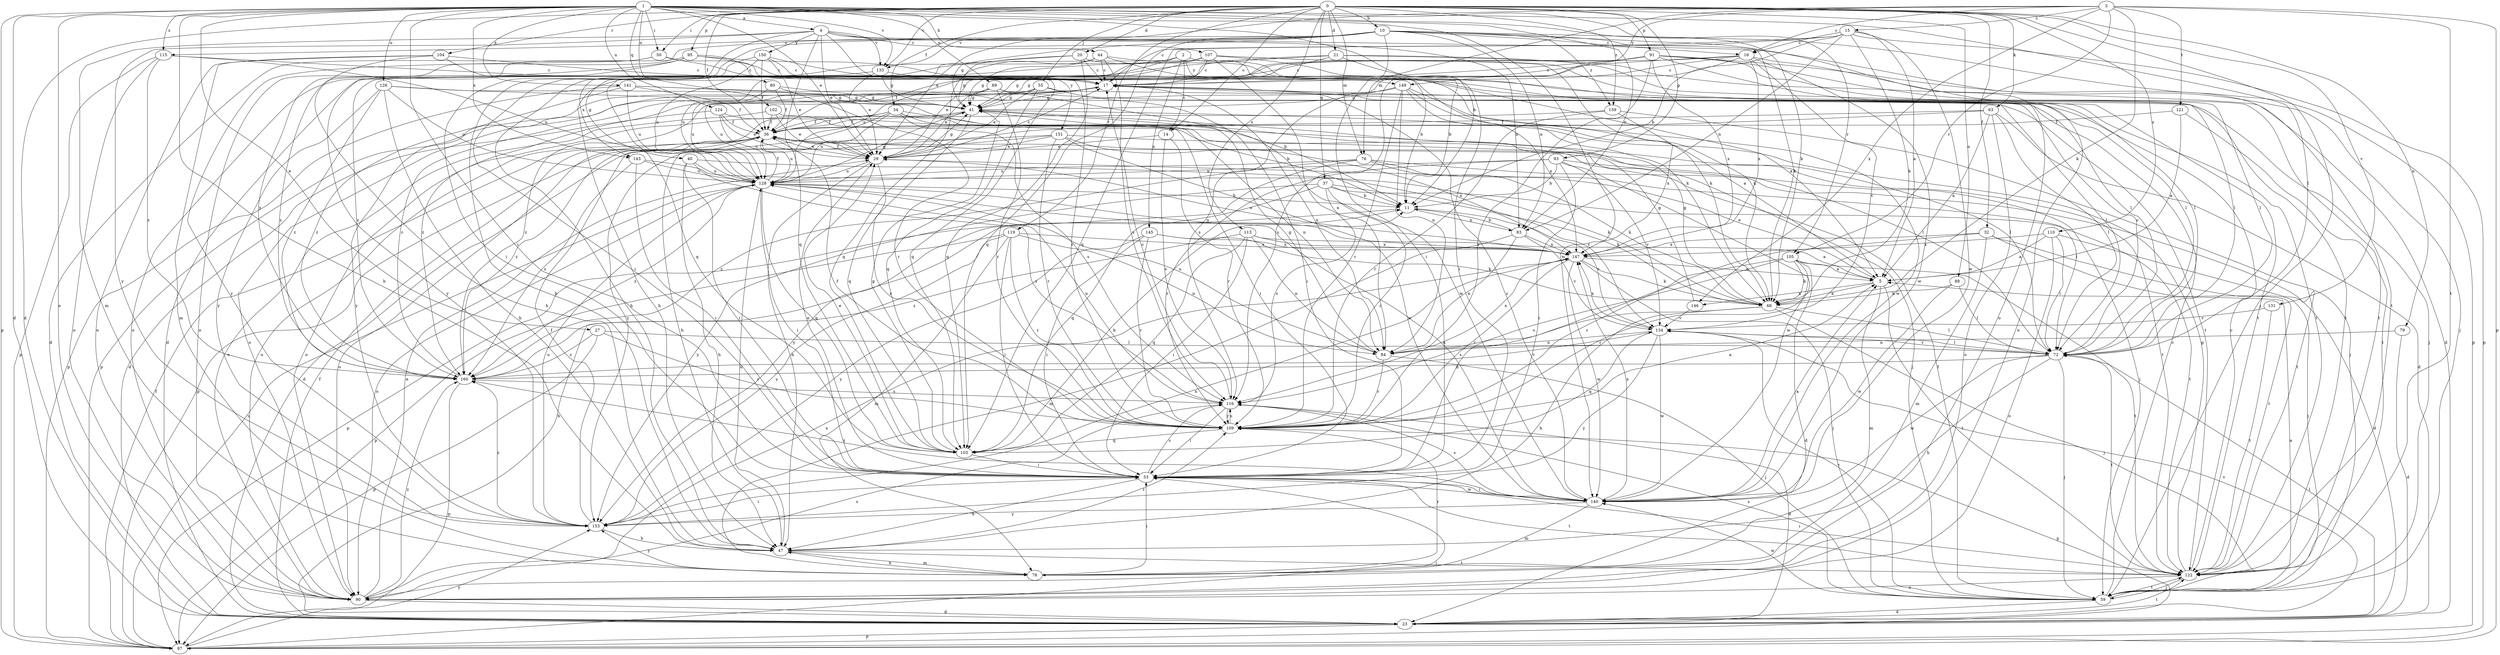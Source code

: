 strict digraph  {
0;
1;
2;
3;
4;
5;
10;
11;
14;
15;
16;
17;
20;
21;
23;
27;
29;
32;
34;
36;
37;
40;
41;
44;
47;
50;
53;
55;
59;
63;
66;
72;
76;
78;
79;
80;
83;
84;
88;
89;
90;
91;
93;
95;
97;
102;
103;
104;
105;
107;
109;
110;
113;
115;
116;
119;
121;
122;
124;
126;
128;
131;
133;
134;
140;
141;
143;
145;
146;
147;
149;
150;
151;
153;
159;
160;
0 -> 10  [label=b];
0 -> 14  [label=c];
0 -> 20  [label=d];
0 -> 21  [label=d];
0 -> 23  [label=d];
0 -> 32  [label=f];
0 -> 34  [label=f];
0 -> 36  [label=f];
0 -> 37  [label=g];
0 -> 50  [label=i];
0 -> 55  [label=j];
0 -> 59  [label=j];
0 -> 63  [label=k];
0 -> 76  [label=m];
0 -> 79  [label=n];
0 -> 88  [label=o];
0 -> 91  [label=p];
0 -> 93  [label=p];
0 -> 95  [label=p];
0 -> 104  [label=r];
0 -> 110  [label=s];
0 -> 113  [label=s];
0 -> 119  [label=t];
0 -> 131  [label=v];
0 -> 133  [label=v];
0 -> 159  [label=z];
1 -> 4  [label=a];
1 -> 11  [label=b];
1 -> 23  [label=d];
1 -> 27  [label=e];
1 -> 29  [label=e];
1 -> 44  [label=h];
1 -> 47  [label=h];
1 -> 50  [label=i];
1 -> 53  [label=i];
1 -> 66  [label=k];
1 -> 72  [label=l];
1 -> 80  [label=n];
1 -> 83  [label=n];
1 -> 89  [label=o];
1 -> 90  [label=o];
1 -> 97  [label=p];
1 -> 102  [label=q];
1 -> 105  [label=r];
1 -> 115  [label=s];
1 -> 124  [label=u];
1 -> 126  [label=u];
1 -> 133  [label=v];
1 -> 140  [label=w];
1 -> 141  [label=x];
1 -> 143  [label=x];
2 -> 11  [label=b];
2 -> 14  [label=c];
2 -> 40  [label=g];
2 -> 41  [label=g];
2 -> 143  [label=x];
2 -> 145  [label=x];
2 -> 149  [label=y];
3 -> 15  [label=c];
3 -> 16  [label=c];
3 -> 29  [label=e];
3 -> 66  [label=k];
3 -> 76  [label=m];
3 -> 97  [label=p];
3 -> 105  [label=r];
3 -> 121  [label=t];
3 -> 122  [label=t];
3 -> 146  [label=x];
3 -> 149  [label=y];
4 -> 29  [label=e];
4 -> 53  [label=i];
4 -> 78  [label=m];
4 -> 83  [label=n];
4 -> 103  [label=q];
4 -> 107  [label=r];
4 -> 122  [label=t];
4 -> 133  [label=v];
4 -> 150  [label=y];
4 -> 151  [label=y];
4 -> 153  [label=y];
5 -> 29  [label=e];
5 -> 66  [label=k];
5 -> 78  [label=m];
5 -> 122  [label=t];
5 -> 146  [label=x];
10 -> 16  [label=c];
10 -> 41  [label=g];
10 -> 47  [label=h];
10 -> 53  [label=i];
10 -> 66  [label=k];
10 -> 83  [label=n];
10 -> 90  [label=o];
10 -> 97  [label=p];
10 -> 103  [label=q];
10 -> 115  [label=s];
10 -> 133  [label=v];
10 -> 159  [label=z];
10 -> 160  [label=z];
11 -> 83  [label=n];
11 -> 97  [label=p];
11 -> 134  [label=v];
14 -> 29  [label=e];
14 -> 109  [label=r];
14 -> 116  [label=s];
15 -> 5  [label=a];
15 -> 11  [label=b];
15 -> 16  [label=c];
15 -> 17  [label=c];
15 -> 66  [label=k];
15 -> 83  [label=n];
15 -> 97  [label=p];
15 -> 103  [label=q];
15 -> 140  [label=w];
16 -> 17  [label=c];
16 -> 29  [label=e];
16 -> 47  [label=h];
16 -> 72  [label=l];
16 -> 116  [label=s];
16 -> 134  [label=v];
16 -> 140  [label=w];
16 -> 147  [label=x];
17 -> 41  [label=g];
17 -> 84  [label=n];
17 -> 97  [label=p];
17 -> 128  [label=u];
17 -> 160  [label=z];
20 -> 5  [label=a];
20 -> 17  [label=c];
20 -> 41  [label=g];
20 -> 103  [label=q];
20 -> 160  [label=z];
21 -> 17  [label=c];
21 -> 23  [label=d];
21 -> 47  [label=h];
21 -> 53  [label=i];
21 -> 122  [label=t];
21 -> 128  [label=u];
23 -> 11  [label=b];
23 -> 36  [label=f];
23 -> 72  [label=l];
23 -> 97  [label=p];
23 -> 122  [label=t];
23 -> 134  [label=v];
27 -> 72  [label=l];
27 -> 97  [label=p];
27 -> 109  [label=r];
27 -> 160  [label=z];
29 -> 17  [label=c];
29 -> 36  [label=f];
29 -> 41  [label=g];
29 -> 47  [label=h];
29 -> 109  [label=r];
29 -> 128  [label=u];
32 -> 59  [label=j];
32 -> 78  [label=m];
32 -> 109  [label=r];
32 -> 122  [label=t];
32 -> 147  [label=x];
34 -> 36  [label=f];
34 -> 47  [label=h];
34 -> 53  [label=i];
34 -> 72  [label=l];
34 -> 84  [label=n];
34 -> 90  [label=o];
34 -> 116  [label=s];
34 -> 128  [label=u];
36 -> 29  [label=e];
36 -> 90  [label=o];
36 -> 122  [label=t];
36 -> 128  [label=u];
36 -> 160  [label=z];
37 -> 11  [label=b];
37 -> 66  [label=k];
37 -> 103  [label=q];
37 -> 109  [label=r];
37 -> 116  [label=s];
37 -> 122  [label=t];
37 -> 153  [label=y];
40 -> 47  [label=h];
40 -> 53  [label=i];
40 -> 116  [label=s];
40 -> 128  [label=u];
40 -> 134  [label=v];
41 -> 36  [label=f];
41 -> 90  [label=o];
41 -> 103  [label=q];
44 -> 17  [label=c];
44 -> 41  [label=g];
44 -> 66  [label=k];
44 -> 72  [label=l];
44 -> 103  [label=q];
44 -> 116  [label=s];
47 -> 78  [label=m];
47 -> 109  [label=r];
47 -> 122  [label=t];
47 -> 128  [label=u];
50 -> 17  [label=c];
50 -> 23  [label=d];
50 -> 66  [label=k];
50 -> 153  [label=y];
53 -> 29  [label=e];
53 -> 47  [label=h];
53 -> 116  [label=s];
53 -> 122  [label=t];
53 -> 140  [label=w];
55 -> 29  [label=e];
55 -> 41  [label=g];
55 -> 53  [label=i];
55 -> 59  [label=j];
55 -> 90  [label=o];
55 -> 103  [label=q];
59 -> 5  [label=a];
59 -> 17  [label=c];
59 -> 23  [label=d];
59 -> 36  [label=f];
59 -> 116  [label=s];
59 -> 122  [label=t];
59 -> 134  [label=v];
59 -> 140  [label=w];
63 -> 5  [label=a];
63 -> 23  [label=d];
63 -> 36  [label=f];
63 -> 72  [label=l];
63 -> 90  [label=o];
63 -> 153  [label=y];
66 -> 41  [label=g];
66 -> 47  [label=h];
66 -> 59  [label=j];
66 -> 72  [label=l];
66 -> 116  [label=s];
72 -> 17  [label=c];
72 -> 47  [label=h];
72 -> 59  [label=j];
72 -> 122  [label=t];
72 -> 134  [label=v];
72 -> 140  [label=w];
72 -> 160  [label=z];
76 -> 66  [label=k];
76 -> 72  [label=l];
76 -> 122  [label=t];
76 -> 128  [label=u];
76 -> 153  [label=y];
76 -> 160  [label=z];
78 -> 47  [label=h];
78 -> 53  [label=i];
78 -> 109  [label=r];
78 -> 153  [label=y];
79 -> 23  [label=d];
79 -> 84  [label=n];
80 -> 36  [label=f];
80 -> 41  [label=g];
80 -> 109  [label=r];
80 -> 128  [label=u];
83 -> 11  [label=b];
83 -> 78  [label=m];
83 -> 84  [label=n];
83 -> 134  [label=v];
83 -> 147  [label=x];
84 -> 41  [label=g];
84 -> 59  [label=j];
84 -> 109  [label=r];
84 -> 128  [label=u];
84 -> 147  [label=x];
88 -> 66  [label=k];
88 -> 72  [label=l];
88 -> 140  [label=w];
89 -> 29  [label=e];
89 -> 41  [label=g];
89 -> 72  [label=l];
89 -> 109  [label=r];
89 -> 140  [label=w];
89 -> 153  [label=y];
90 -> 23  [label=d];
90 -> 29  [label=e];
90 -> 116  [label=s];
90 -> 147  [label=x];
90 -> 160  [label=z];
91 -> 17  [label=c];
91 -> 36  [label=f];
91 -> 41  [label=g];
91 -> 59  [label=j];
91 -> 72  [label=l];
91 -> 90  [label=o];
91 -> 109  [label=r];
91 -> 116  [label=s];
91 -> 122  [label=t];
91 -> 147  [label=x];
93 -> 11  [label=b];
93 -> 53  [label=i];
93 -> 59  [label=j];
93 -> 109  [label=r];
93 -> 128  [label=u];
93 -> 134  [label=v];
93 -> 140  [label=w];
95 -> 17  [label=c];
95 -> 90  [label=o];
95 -> 109  [label=r];
95 -> 122  [label=t];
95 -> 153  [label=y];
95 -> 160  [label=z];
97 -> 36  [label=f];
97 -> 53  [label=i];
97 -> 128  [label=u];
97 -> 153  [label=y];
102 -> 29  [label=e];
102 -> 36  [label=f];
102 -> 72  [label=l];
102 -> 90  [label=o];
103 -> 11  [label=b];
103 -> 29  [label=e];
103 -> 41  [label=g];
103 -> 53  [label=i];
104 -> 17  [label=c];
104 -> 47  [label=h];
104 -> 78  [label=m];
104 -> 90  [label=o];
104 -> 103  [label=q];
105 -> 5  [label=a];
105 -> 23  [label=d];
105 -> 53  [label=i];
105 -> 66  [label=k];
105 -> 109  [label=r];
105 -> 116  [label=s];
105 -> 122  [label=t];
107 -> 11  [label=b];
107 -> 17  [label=c];
107 -> 66  [label=k];
107 -> 84  [label=n];
107 -> 90  [label=o];
107 -> 103  [label=q];
107 -> 122  [label=t];
107 -> 128  [label=u];
109 -> 5  [label=a];
109 -> 36  [label=f];
109 -> 97  [label=p];
109 -> 103  [label=q];
109 -> 116  [label=s];
110 -> 5  [label=a];
110 -> 23  [label=d];
110 -> 72  [label=l];
110 -> 90  [label=o];
110 -> 147  [label=x];
113 -> 5  [label=a];
113 -> 53  [label=i];
113 -> 84  [label=n];
113 -> 103  [label=q];
113 -> 147  [label=x];
113 -> 160  [label=z];
115 -> 17  [label=c];
115 -> 90  [label=o];
115 -> 97  [label=p];
115 -> 128  [label=u];
115 -> 160  [label=z];
116 -> 17  [label=c];
116 -> 23  [label=d];
116 -> 53  [label=i];
116 -> 109  [label=r];
116 -> 128  [label=u];
119 -> 53  [label=i];
119 -> 78  [label=m];
119 -> 84  [label=n];
119 -> 97  [label=p];
119 -> 109  [label=r];
119 -> 147  [label=x];
119 -> 153  [label=y];
121 -> 5  [label=a];
121 -> 36  [label=f];
121 -> 122  [label=t];
122 -> 17  [label=c];
122 -> 41  [label=g];
122 -> 53  [label=i];
122 -> 59  [label=j];
122 -> 90  [label=o];
124 -> 11  [label=b];
124 -> 23  [label=d];
124 -> 29  [label=e];
124 -> 36  [label=f];
124 -> 128  [label=u];
126 -> 11  [label=b];
126 -> 41  [label=g];
126 -> 47  [label=h];
126 -> 128  [label=u];
126 -> 153  [label=y];
126 -> 160  [label=z];
128 -> 11  [label=b];
128 -> 36  [label=f];
128 -> 41  [label=g];
128 -> 53  [label=i];
128 -> 90  [label=o];
128 -> 103  [label=q];
128 -> 160  [label=z];
131 -> 122  [label=t];
131 -> 134  [label=v];
133 -> 23  [label=d];
133 -> 29  [label=e];
133 -> 41  [label=g];
133 -> 72  [label=l];
134 -> 72  [label=l];
134 -> 84  [label=n];
134 -> 103  [label=q];
134 -> 140  [label=w];
134 -> 147  [label=x];
134 -> 153  [label=y];
140 -> 5  [label=a];
140 -> 17  [label=c];
140 -> 53  [label=i];
140 -> 78  [label=m];
140 -> 116  [label=s];
140 -> 128  [label=u];
140 -> 147  [label=x];
140 -> 153  [label=y];
140 -> 160  [label=z];
141 -> 36  [label=f];
141 -> 41  [label=g];
141 -> 97  [label=p];
141 -> 122  [label=t];
141 -> 128  [label=u];
141 -> 160  [label=z];
143 -> 53  [label=i];
143 -> 66  [label=k];
143 -> 128  [label=u];
143 -> 160  [label=z];
145 -> 53  [label=i];
145 -> 66  [label=k];
145 -> 109  [label=r];
145 -> 147  [label=x];
145 -> 153  [label=y];
146 -> 41  [label=g];
146 -> 134  [label=v];
147 -> 5  [label=a];
147 -> 29  [label=e];
147 -> 59  [label=j];
147 -> 66  [label=k];
147 -> 109  [label=r];
147 -> 128  [label=u];
147 -> 140  [label=w];
149 -> 5  [label=a];
149 -> 41  [label=g];
149 -> 84  [label=n];
149 -> 109  [label=r];
149 -> 140  [label=w];
149 -> 147  [label=x];
149 -> 160  [label=z];
150 -> 17  [label=c];
150 -> 29  [label=e];
150 -> 36  [label=f];
150 -> 53  [label=i];
150 -> 72  [label=l];
150 -> 128  [label=u];
151 -> 23  [label=d];
151 -> 29  [label=e];
151 -> 59  [label=j];
151 -> 97  [label=p];
151 -> 109  [label=r];
151 -> 140  [label=w];
151 -> 147  [label=x];
153 -> 36  [label=f];
153 -> 47  [label=h];
153 -> 53  [label=i];
153 -> 128  [label=u];
153 -> 147  [label=x];
153 -> 160  [label=z];
159 -> 36  [label=f];
159 -> 59  [label=j];
159 -> 109  [label=r];
159 -> 147  [label=x];
160 -> 17  [label=c];
160 -> 97  [label=p];
160 -> 116  [label=s];
160 -> 134  [label=v];
}
